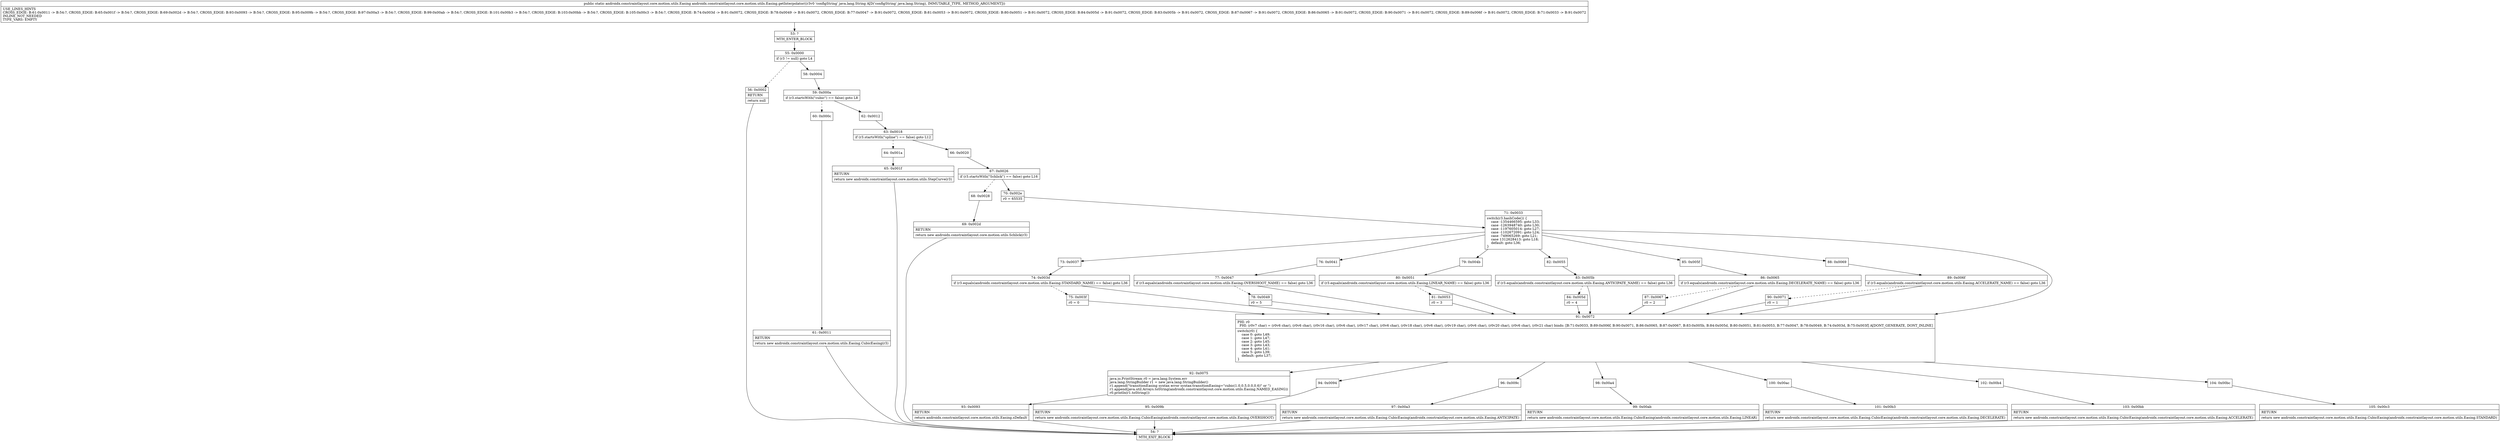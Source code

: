 digraph "CFG forandroidx.constraintlayout.core.motion.utils.Easing.getInterpolator(Ljava\/lang\/String;)Landroidx\/constraintlayout\/core\/motion\/utils\/Easing;" {
Node_53 [shape=record,label="{53\:\ ?|MTH_ENTER_BLOCK\l}"];
Node_55 [shape=record,label="{55\:\ 0x0000|if (r3 != null) goto L4\l}"];
Node_56 [shape=record,label="{56\:\ 0x0002|RETURN\l|return null\l}"];
Node_54 [shape=record,label="{54\:\ ?|MTH_EXIT_BLOCK\l}"];
Node_58 [shape=record,label="{58\:\ 0x0004}"];
Node_59 [shape=record,label="{59\:\ 0x000a|if (r3.startsWith(\"cubic\") == false) goto L8\l}"];
Node_60 [shape=record,label="{60\:\ 0x000c}"];
Node_61 [shape=record,label="{61\:\ 0x0011|RETURN\l|return new androidx.constraintlayout.core.motion.utils.Easing.CubicEasing(r3)\l}"];
Node_62 [shape=record,label="{62\:\ 0x0012}"];
Node_63 [shape=record,label="{63\:\ 0x0018|if (r3.startsWith(\"spline\") == false) goto L12\l}"];
Node_64 [shape=record,label="{64\:\ 0x001a}"];
Node_65 [shape=record,label="{65\:\ 0x001f|RETURN\l|return new androidx.constraintlayout.core.motion.utils.StepCurve(r3)\l}"];
Node_66 [shape=record,label="{66\:\ 0x0020}"];
Node_67 [shape=record,label="{67\:\ 0x0026|if (r3.startsWith(\"Schlick\") == false) goto L16\l}"];
Node_68 [shape=record,label="{68\:\ 0x0028}"];
Node_69 [shape=record,label="{69\:\ 0x002d|RETURN\l|return new androidx.constraintlayout.core.motion.utils.Schlick(r3)\l}"];
Node_70 [shape=record,label="{70\:\ 0x002e|r0 = 65535\l}"];
Node_71 [shape=record,label="{71\:\ 0x0033|switch(r3.hashCode()) \{\l    case \-1354466595: goto L33;\l    case \-1263948740: goto L30;\l    case \-1197605014: goto L27;\l    case \-1102672091: goto L24;\l    case \-749065269: goto L21;\l    case 1312628413: goto L18;\l    default: goto L36;\l\}\l}"];
Node_73 [shape=record,label="{73\:\ 0x0037}"];
Node_74 [shape=record,label="{74\:\ 0x003d|if (r3.equals(androidx.constraintlayout.core.motion.utils.Easing.STANDARD_NAME) == false) goto L36\l}"];
Node_75 [shape=record,label="{75\:\ 0x003f|r0 = 0\l}"];
Node_76 [shape=record,label="{76\:\ 0x0041}"];
Node_77 [shape=record,label="{77\:\ 0x0047|if (r3.equals(androidx.constraintlayout.core.motion.utils.Easing.OVERSHOOT_NAME) == false) goto L36\l}"];
Node_78 [shape=record,label="{78\:\ 0x0049|r0 = 5\l}"];
Node_79 [shape=record,label="{79\:\ 0x004b}"];
Node_80 [shape=record,label="{80\:\ 0x0051|if (r3.equals(androidx.constraintlayout.core.motion.utils.Easing.LINEAR_NAME) == false) goto L36\l}"];
Node_81 [shape=record,label="{81\:\ 0x0053|r0 = 3\l}"];
Node_82 [shape=record,label="{82\:\ 0x0055}"];
Node_83 [shape=record,label="{83\:\ 0x005b|if (r3.equals(androidx.constraintlayout.core.motion.utils.Easing.ANTICIPATE_NAME) == false) goto L36\l}"];
Node_84 [shape=record,label="{84\:\ 0x005d|r0 = 4\l}"];
Node_85 [shape=record,label="{85\:\ 0x005f}"];
Node_86 [shape=record,label="{86\:\ 0x0065|if (r3.equals(androidx.constraintlayout.core.motion.utils.Easing.DECELERATE_NAME) == false) goto L36\l}"];
Node_87 [shape=record,label="{87\:\ 0x0067|r0 = 2\l}"];
Node_88 [shape=record,label="{88\:\ 0x0069}"];
Node_89 [shape=record,label="{89\:\ 0x006f|if (r3.equals(androidx.constraintlayout.core.motion.utils.Easing.ACCELERATE_NAME) == false) goto L36\l}"];
Node_90 [shape=record,label="{90\:\ 0x0071|r0 = 1\l}"];
Node_91 [shape=record,label="{91\:\ 0x0072|PHI: r0 \l  PHI: (r0v7 char) = (r0v6 char), (r0v6 char), (r0v16 char), (r0v6 char), (r0v17 char), (r0v6 char), (r0v18 char), (r0v6 char), (r0v19 char), (r0v6 char), (r0v20 char), (r0v6 char), (r0v21 char) binds: [B:71:0x0033, B:89:0x006f, B:90:0x0071, B:86:0x0065, B:87:0x0067, B:83:0x005b, B:84:0x005d, B:80:0x0051, B:81:0x0053, B:77:0x0047, B:78:0x0049, B:74:0x003d, B:75:0x003f] A[DONT_GENERATE, DONT_INLINE]\l|switch(r0) \{\l    case 0: goto L49;\l    case 1: goto L47;\l    case 2: goto L45;\l    case 3: goto L43;\l    case 4: goto L41;\l    case 5: goto L39;\l    default: goto L37;\l\}\l}"];
Node_92 [shape=record,label="{92\:\ 0x0075|java.io.PrintStream r0 = java.lang.System.err\ljava.lang.StringBuilder r1 = new java.lang.StringBuilder()\lr1.append(\"transitionEasing syntax error syntax:transitionEasing=\"cubic(1.0,0.5,0.0,0.6)\" or \")\lr1.append(java.util.Arrays.toString(androidx.constraintlayout.core.motion.utils.Easing.NAMED_EASING))\lr0.println(r1.toString())\l}"];
Node_93 [shape=record,label="{93\:\ 0x0093|RETURN\l|return androidx.constraintlayout.core.motion.utils.Easing.sDefault\l}"];
Node_94 [shape=record,label="{94\:\ 0x0094}"];
Node_95 [shape=record,label="{95\:\ 0x009b|RETURN\l|return new androidx.constraintlayout.core.motion.utils.Easing.CubicEasing(androidx.constraintlayout.core.motion.utils.Easing.OVERSHOOT)\l}"];
Node_96 [shape=record,label="{96\:\ 0x009c}"];
Node_97 [shape=record,label="{97\:\ 0x00a3|RETURN\l|return new androidx.constraintlayout.core.motion.utils.Easing.CubicEasing(androidx.constraintlayout.core.motion.utils.Easing.ANTICIPATE)\l}"];
Node_98 [shape=record,label="{98\:\ 0x00a4}"];
Node_99 [shape=record,label="{99\:\ 0x00ab|RETURN\l|return new androidx.constraintlayout.core.motion.utils.Easing.CubicEasing(androidx.constraintlayout.core.motion.utils.Easing.LINEAR)\l}"];
Node_100 [shape=record,label="{100\:\ 0x00ac}"];
Node_101 [shape=record,label="{101\:\ 0x00b3|RETURN\l|return new androidx.constraintlayout.core.motion.utils.Easing.CubicEasing(androidx.constraintlayout.core.motion.utils.Easing.DECELERATE)\l}"];
Node_102 [shape=record,label="{102\:\ 0x00b4}"];
Node_103 [shape=record,label="{103\:\ 0x00bb|RETURN\l|return new androidx.constraintlayout.core.motion.utils.Easing.CubicEasing(androidx.constraintlayout.core.motion.utils.Easing.ACCELERATE)\l}"];
Node_104 [shape=record,label="{104\:\ 0x00bc}"];
Node_105 [shape=record,label="{105\:\ 0x00c3|RETURN\l|return new androidx.constraintlayout.core.motion.utils.Easing.CubicEasing(androidx.constraintlayout.core.motion.utils.Easing.STANDARD)\l}"];
MethodNode[shape=record,label="{public static androidx.constraintlayout.core.motion.utils.Easing androidx.constraintlayout.core.motion.utils.Easing.getInterpolator((r3v0 'configString' java.lang.String A[D('configString' java.lang.String), IMMUTABLE_TYPE, METHOD_ARGUMENT]))  | USE_LINES_HINTS\lCROSS_EDGE: B:61:0x0011 \-\> B:54:?, CROSS_EDGE: B:65:0x001f \-\> B:54:?, CROSS_EDGE: B:69:0x002d \-\> B:54:?, CROSS_EDGE: B:93:0x0093 \-\> B:54:?, CROSS_EDGE: B:95:0x009b \-\> B:54:?, CROSS_EDGE: B:97:0x00a3 \-\> B:54:?, CROSS_EDGE: B:99:0x00ab \-\> B:54:?, CROSS_EDGE: B:101:0x00b3 \-\> B:54:?, CROSS_EDGE: B:103:0x00bb \-\> B:54:?, CROSS_EDGE: B:105:0x00c3 \-\> B:54:?, CROSS_EDGE: B:74:0x003d \-\> B:91:0x0072, CROSS_EDGE: B:78:0x0049 \-\> B:91:0x0072, CROSS_EDGE: B:77:0x0047 \-\> B:91:0x0072, CROSS_EDGE: B:81:0x0053 \-\> B:91:0x0072, CROSS_EDGE: B:80:0x0051 \-\> B:91:0x0072, CROSS_EDGE: B:84:0x005d \-\> B:91:0x0072, CROSS_EDGE: B:83:0x005b \-\> B:91:0x0072, CROSS_EDGE: B:87:0x0067 \-\> B:91:0x0072, CROSS_EDGE: B:86:0x0065 \-\> B:91:0x0072, CROSS_EDGE: B:90:0x0071 \-\> B:91:0x0072, CROSS_EDGE: B:89:0x006f \-\> B:91:0x0072, CROSS_EDGE: B:71:0x0033 \-\> B:91:0x0072\lINLINE_NOT_NEEDED\lTYPE_VARS: EMPTY\l}"];
MethodNode -> Node_53;Node_53 -> Node_55;
Node_55 -> Node_56[style=dashed];
Node_55 -> Node_58;
Node_56 -> Node_54;
Node_58 -> Node_59;
Node_59 -> Node_60[style=dashed];
Node_59 -> Node_62;
Node_60 -> Node_61;
Node_61 -> Node_54;
Node_62 -> Node_63;
Node_63 -> Node_64[style=dashed];
Node_63 -> Node_66;
Node_64 -> Node_65;
Node_65 -> Node_54;
Node_66 -> Node_67;
Node_67 -> Node_68[style=dashed];
Node_67 -> Node_70;
Node_68 -> Node_69;
Node_69 -> Node_54;
Node_70 -> Node_71;
Node_71 -> Node_73;
Node_71 -> Node_76;
Node_71 -> Node_79;
Node_71 -> Node_82;
Node_71 -> Node_85;
Node_71 -> Node_88;
Node_71 -> Node_91;
Node_73 -> Node_74;
Node_74 -> Node_75[style=dashed];
Node_74 -> Node_91;
Node_75 -> Node_91;
Node_76 -> Node_77;
Node_77 -> Node_78[style=dashed];
Node_77 -> Node_91;
Node_78 -> Node_91;
Node_79 -> Node_80;
Node_80 -> Node_81[style=dashed];
Node_80 -> Node_91;
Node_81 -> Node_91;
Node_82 -> Node_83;
Node_83 -> Node_84[style=dashed];
Node_83 -> Node_91;
Node_84 -> Node_91;
Node_85 -> Node_86;
Node_86 -> Node_87[style=dashed];
Node_86 -> Node_91;
Node_87 -> Node_91;
Node_88 -> Node_89;
Node_89 -> Node_90[style=dashed];
Node_89 -> Node_91;
Node_90 -> Node_91;
Node_91 -> Node_92;
Node_91 -> Node_94;
Node_91 -> Node_96;
Node_91 -> Node_98;
Node_91 -> Node_100;
Node_91 -> Node_102;
Node_91 -> Node_104;
Node_92 -> Node_93;
Node_93 -> Node_54;
Node_94 -> Node_95;
Node_95 -> Node_54;
Node_96 -> Node_97;
Node_97 -> Node_54;
Node_98 -> Node_99;
Node_99 -> Node_54;
Node_100 -> Node_101;
Node_101 -> Node_54;
Node_102 -> Node_103;
Node_103 -> Node_54;
Node_104 -> Node_105;
Node_105 -> Node_54;
}

